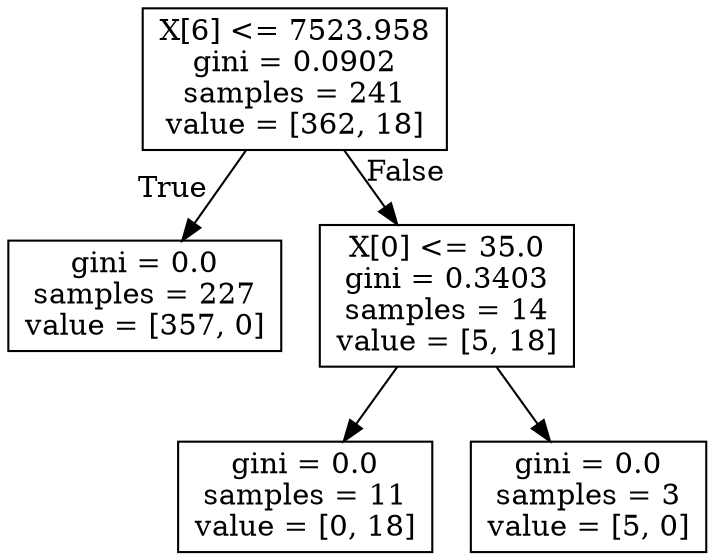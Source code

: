 digraph Tree {
node [shape=box] ;
0 [label="X[6] <= 7523.958\ngini = 0.0902\nsamples = 241\nvalue = [362, 18]"] ;
1 [label="gini = 0.0\nsamples = 227\nvalue = [357, 0]"] ;
0 -> 1 [labeldistance=2.5, labelangle=45, headlabel="True"] ;
2 [label="X[0] <= 35.0\ngini = 0.3403\nsamples = 14\nvalue = [5, 18]"] ;
0 -> 2 [labeldistance=2.5, labelangle=-45, headlabel="False"] ;
3 [label="gini = 0.0\nsamples = 11\nvalue = [0, 18]"] ;
2 -> 3 ;
4 [label="gini = 0.0\nsamples = 3\nvalue = [5, 0]"] ;
2 -> 4 ;
}